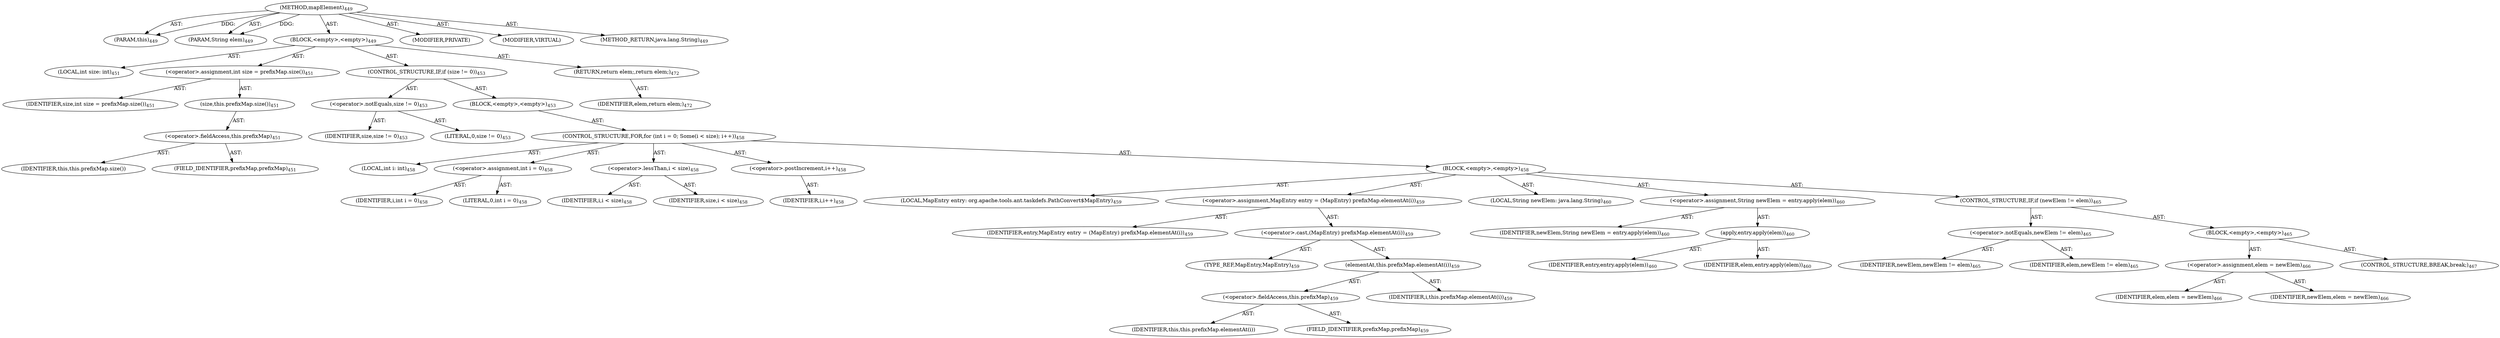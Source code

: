 digraph "mapElement" {  
"111669149714" [label = <(METHOD,mapElement)<SUB>449</SUB>> ]
"115964117021" [label = <(PARAM,this)<SUB>449</SUB>> ]
"115964117022" [label = <(PARAM,String elem)<SUB>449</SUB>> ]
"25769803823" [label = <(BLOCK,&lt;empty&gt;,&lt;empty&gt;)<SUB>449</SUB>> ]
"94489280535" [label = <(LOCAL,int size: int)<SUB>451</SUB>> ]
"30064771298" [label = <(&lt;operator&gt;.assignment,int size = prefixMap.size())<SUB>451</SUB>> ]
"68719476913" [label = <(IDENTIFIER,size,int size = prefixMap.size())<SUB>451</SUB>> ]
"30064771299" [label = <(size,this.prefixMap.size())<SUB>451</SUB>> ]
"30064771300" [label = <(&lt;operator&gt;.fieldAccess,this.prefixMap)<SUB>451</SUB>> ]
"68719476914" [label = <(IDENTIFIER,this,this.prefixMap.size())> ]
"55834574917" [label = <(FIELD_IDENTIFIER,prefixMap,prefixMap)<SUB>451</SUB>> ]
"47244640282" [label = <(CONTROL_STRUCTURE,IF,if (size != 0))<SUB>453</SUB>> ]
"30064771301" [label = <(&lt;operator&gt;.notEquals,size != 0)<SUB>453</SUB>> ]
"68719476915" [label = <(IDENTIFIER,size,size != 0)<SUB>453</SUB>> ]
"90194313257" [label = <(LITERAL,0,size != 0)<SUB>453</SUB>> ]
"25769803824" [label = <(BLOCK,&lt;empty&gt;,&lt;empty&gt;)<SUB>453</SUB>> ]
"47244640283" [label = <(CONTROL_STRUCTURE,FOR,for (int i = 0; Some(i &lt; size); i++))<SUB>458</SUB>> ]
"94489280536" [label = <(LOCAL,int i: int)<SUB>458</SUB>> ]
"30064771302" [label = <(&lt;operator&gt;.assignment,int i = 0)<SUB>458</SUB>> ]
"68719476916" [label = <(IDENTIFIER,i,int i = 0)<SUB>458</SUB>> ]
"90194313258" [label = <(LITERAL,0,int i = 0)<SUB>458</SUB>> ]
"30064771303" [label = <(&lt;operator&gt;.lessThan,i &lt; size)<SUB>458</SUB>> ]
"68719476917" [label = <(IDENTIFIER,i,i &lt; size)<SUB>458</SUB>> ]
"68719476918" [label = <(IDENTIFIER,size,i &lt; size)<SUB>458</SUB>> ]
"30064771304" [label = <(&lt;operator&gt;.postIncrement,i++)<SUB>458</SUB>> ]
"68719476919" [label = <(IDENTIFIER,i,i++)<SUB>458</SUB>> ]
"25769803825" [label = <(BLOCK,&lt;empty&gt;,&lt;empty&gt;)<SUB>458</SUB>> ]
"94489280537" [label = <(LOCAL,MapEntry entry: org.apache.tools.ant.taskdefs.PathConvert$MapEntry)<SUB>459</SUB>> ]
"30064771305" [label = <(&lt;operator&gt;.assignment,MapEntry entry = (MapEntry) prefixMap.elementAt(i))<SUB>459</SUB>> ]
"68719476920" [label = <(IDENTIFIER,entry,MapEntry entry = (MapEntry) prefixMap.elementAt(i))<SUB>459</SUB>> ]
"30064771306" [label = <(&lt;operator&gt;.cast,(MapEntry) prefixMap.elementAt(i))<SUB>459</SUB>> ]
"180388626439" [label = <(TYPE_REF,MapEntry,MapEntry)<SUB>459</SUB>> ]
"30064771307" [label = <(elementAt,this.prefixMap.elementAt(i))<SUB>459</SUB>> ]
"30064771308" [label = <(&lt;operator&gt;.fieldAccess,this.prefixMap)<SUB>459</SUB>> ]
"68719476921" [label = <(IDENTIFIER,this,this.prefixMap.elementAt(i))> ]
"55834574918" [label = <(FIELD_IDENTIFIER,prefixMap,prefixMap)<SUB>459</SUB>> ]
"68719476922" [label = <(IDENTIFIER,i,this.prefixMap.elementAt(i))<SUB>459</SUB>> ]
"94489280538" [label = <(LOCAL,String newElem: java.lang.String)<SUB>460</SUB>> ]
"30064771309" [label = <(&lt;operator&gt;.assignment,String newElem = entry.apply(elem))<SUB>460</SUB>> ]
"68719476923" [label = <(IDENTIFIER,newElem,String newElem = entry.apply(elem))<SUB>460</SUB>> ]
"30064771310" [label = <(apply,entry.apply(elem))<SUB>460</SUB>> ]
"68719476924" [label = <(IDENTIFIER,entry,entry.apply(elem))<SUB>460</SUB>> ]
"68719476925" [label = <(IDENTIFIER,elem,entry.apply(elem))<SUB>460</SUB>> ]
"47244640284" [label = <(CONTROL_STRUCTURE,IF,if (newElem != elem))<SUB>465</SUB>> ]
"30064771311" [label = <(&lt;operator&gt;.notEquals,newElem != elem)<SUB>465</SUB>> ]
"68719476926" [label = <(IDENTIFIER,newElem,newElem != elem)<SUB>465</SUB>> ]
"68719476927" [label = <(IDENTIFIER,elem,newElem != elem)<SUB>465</SUB>> ]
"25769803826" [label = <(BLOCK,&lt;empty&gt;,&lt;empty&gt;)<SUB>465</SUB>> ]
"30064771312" [label = <(&lt;operator&gt;.assignment,elem = newElem)<SUB>466</SUB>> ]
"68719476928" [label = <(IDENTIFIER,elem,elem = newElem)<SUB>466</SUB>> ]
"68719476929" [label = <(IDENTIFIER,newElem,elem = newElem)<SUB>466</SUB>> ]
"47244640285" [label = <(CONTROL_STRUCTURE,BREAK,break;)<SUB>467</SUB>> ]
"146028888069" [label = <(RETURN,return elem;,return elem;)<SUB>472</SUB>> ]
"68719476930" [label = <(IDENTIFIER,elem,return elem;)<SUB>472</SUB>> ]
"133143986226" [label = <(MODIFIER,PRIVATE)> ]
"133143986227" [label = <(MODIFIER,VIRTUAL)> ]
"128849018898" [label = <(METHOD_RETURN,java.lang.String)<SUB>449</SUB>> ]
  "111669149714" -> "115964117021"  [ label = "AST: "] 
  "111669149714" -> "115964117022"  [ label = "AST: "] 
  "111669149714" -> "25769803823"  [ label = "AST: "] 
  "111669149714" -> "133143986226"  [ label = "AST: "] 
  "111669149714" -> "133143986227"  [ label = "AST: "] 
  "111669149714" -> "128849018898"  [ label = "AST: "] 
  "25769803823" -> "94489280535"  [ label = "AST: "] 
  "25769803823" -> "30064771298"  [ label = "AST: "] 
  "25769803823" -> "47244640282"  [ label = "AST: "] 
  "25769803823" -> "146028888069"  [ label = "AST: "] 
  "30064771298" -> "68719476913"  [ label = "AST: "] 
  "30064771298" -> "30064771299"  [ label = "AST: "] 
  "30064771299" -> "30064771300"  [ label = "AST: "] 
  "30064771300" -> "68719476914"  [ label = "AST: "] 
  "30064771300" -> "55834574917"  [ label = "AST: "] 
  "47244640282" -> "30064771301"  [ label = "AST: "] 
  "47244640282" -> "25769803824"  [ label = "AST: "] 
  "30064771301" -> "68719476915"  [ label = "AST: "] 
  "30064771301" -> "90194313257"  [ label = "AST: "] 
  "25769803824" -> "47244640283"  [ label = "AST: "] 
  "47244640283" -> "94489280536"  [ label = "AST: "] 
  "47244640283" -> "30064771302"  [ label = "AST: "] 
  "47244640283" -> "30064771303"  [ label = "AST: "] 
  "47244640283" -> "30064771304"  [ label = "AST: "] 
  "47244640283" -> "25769803825"  [ label = "AST: "] 
  "30064771302" -> "68719476916"  [ label = "AST: "] 
  "30064771302" -> "90194313258"  [ label = "AST: "] 
  "30064771303" -> "68719476917"  [ label = "AST: "] 
  "30064771303" -> "68719476918"  [ label = "AST: "] 
  "30064771304" -> "68719476919"  [ label = "AST: "] 
  "25769803825" -> "94489280537"  [ label = "AST: "] 
  "25769803825" -> "30064771305"  [ label = "AST: "] 
  "25769803825" -> "94489280538"  [ label = "AST: "] 
  "25769803825" -> "30064771309"  [ label = "AST: "] 
  "25769803825" -> "47244640284"  [ label = "AST: "] 
  "30064771305" -> "68719476920"  [ label = "AST: "] 
  "30064771305" -> "30064771306"  [ label = "AST: "] 
  "30064771306" -> "180388626439"  [ label = "AST: "] 
  "30064771306" -> "30064771307"  [ label = "AST: "] 
  "30064771307" -> "30064771308"  [ label = "AST: "] 
  "30064771307" -> "68719476922"  [ label = "AST: "] 
  "30064771308" -> "68719476921"  [ label = "AST: "] 
  "30064771308" -> "55834574918"  [ label = "AST: "] 
  "30064771309" -> "68719476923"  [ label = "AST: "] 
  "30064771309" -> "30064771310"  [ label = "AST: "] 
  "30064771310" -> "68719476924"  [ label = "AST: "] 
  "30064771310" -> "68719476925"  [ label = "AST: "] 
  "47244640284" -> "30064771311"  [ label = "AST: "] 
  "47244640284" -> "25769803826"  [ label = "AST: "] 
  "30064771311" -> "68719476926"  [ label = "AST: "] 
  "30064771311" -> "68719476927"  [ label = "AST: "] 
  "25769803826" -> "30064771312"  [ label = "AST: "] 
  "25769803826" -> "47244640285"  [ label = "AST: "] 
  "30064771312" -> "68719476928"  [ label = "AST: "] 
  "30064771312" -> "68719476929"  [ label = "AST: "] 
  "146028888069" -> "68719476930"  [ label = "AST: "] 
  "111669149714" -> "115964117021"  [ label = "DDG: "] 
  "111669149714" -> "115964117022"  [ label = "DDG: "] 
}
